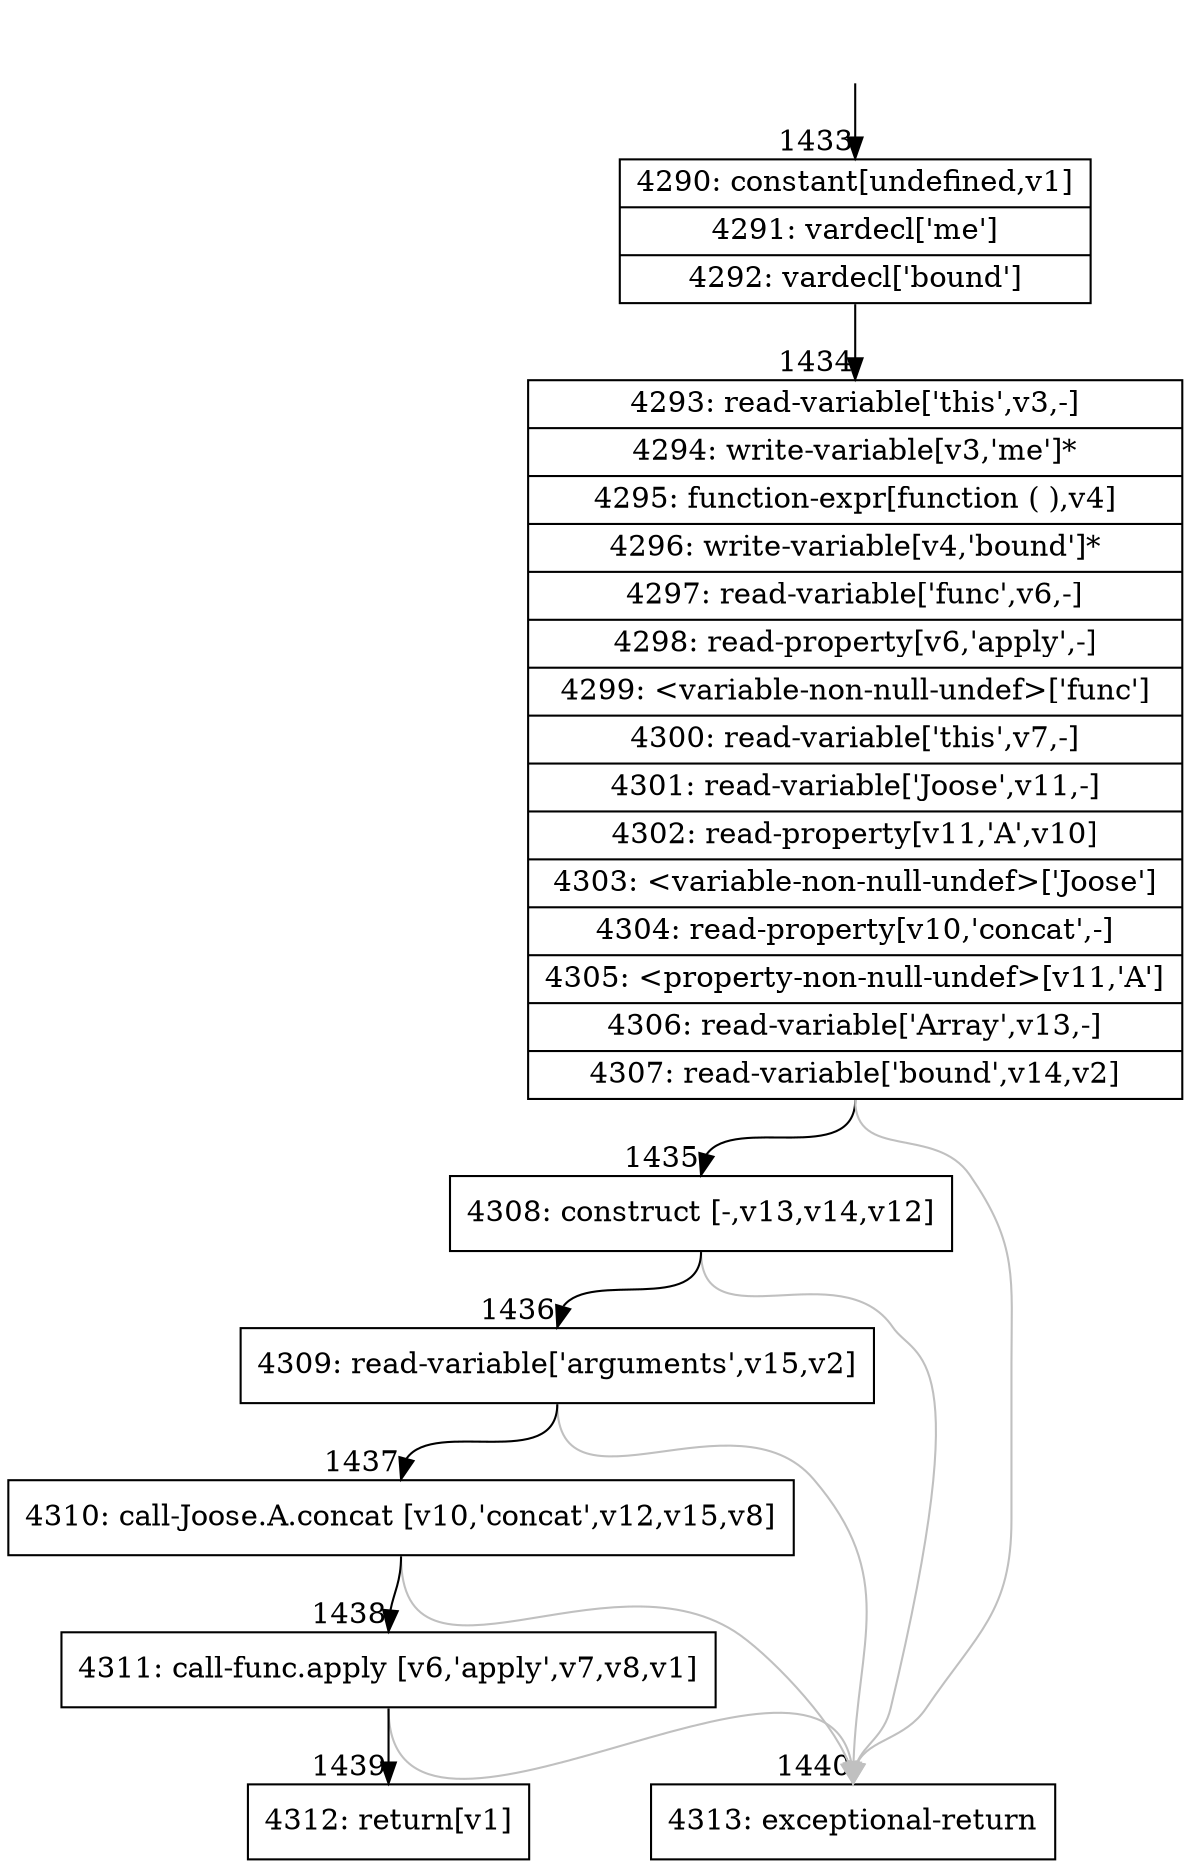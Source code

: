 digraph {
rankdir="TD"
BB_entry170[shape=none,label=""];
BB_entry170 -> BB1433 [tailport=s, headport=n, headlabel="    1433"]
BB1433 [shape=record label="{4290: constant[undefined,v1]|4291: vardecl['me']|4292: vardecl['bound']}" ] 
BB1433 -> BB1434 [tailport=s, headport=n, headlabel="      1434"]
BB1434 [shape=record label="{4293: read-variable['this',v3,-]|4294: write-variable[v3,'me']*|4295: function-expr[function ( ),v4]|4296: write-variable[v4,'bound']*|4297: read-variable['func',v6,-]|4298: read-property[v6,'apply',-]|4299: \<variable-non-null-undef\>['func']|4300: read-variable['this',v7,-]|4301: read-variable['Joose',v11,-]|4302: read-property[v11,'A',v10]|4303: \<variable-non-null-undef\>['Joose']|4304: read-property[v10,'concat',-]|4305: \<property-non-null-undef\>[v11,'A']|4306: read-variable['Array',v13,-]|4307: read-variable['bound',v14,v2]}" ] 
BB1434 -> BB1435 [tailport=s, headport=n, headlabel="      1435"]
BB1434 -> BB1440 [tailport=s, headport=n, color=gray, headlabel="      1440"]
BB1435 [shape=record label="{4308: construct [-,v13,v14,v12]}" ] 
BB1435 -> BB1436 [tailport=s, headport=n, headlabel="      1436"]
BB1435 -> BB1440 [tailport=s, headport=n, color=gray]
BB1436 [shape=record label="{4309: read-variable['arguments',v15,v2]}" ] 
BB1436 -> BB1437 [tailport=s, headport=n, headlabel="      1437"]
BB1436 -> BB1440 [tailport=s, headport=n, color=gray]
BB1437 [shape=record label="{4310: call-Joose.A.concat [v10,'concat',v12,v15,v8]}" ] 
BB1437 -> BB1438 [tailport=s, headport=n, headlabel="      1438"]
BB1437 -> BB1440 [tailport=s, headport=n, color=gray]
BB1438 [shape=record label="{4311: call-func.apply [v6,'apply',v7,v8,v1]}" ] 
BB1438 -> BB1439 [tailport=s, headport=n, headlabel="      1439"]
BB1438 -> BB1440 [tailport=s, headport=n, color=gray]
BB1439 [shape=record label="{4312: return[v1]}" ] 
BB1440 [shape=record label="{4313: exceptional-return}" ] 
//#$~ 1696
}
